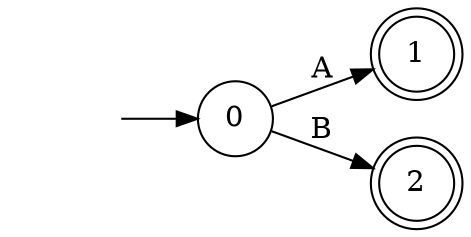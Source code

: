 digraph AFD {
    rankdir=LR;
    node [shape = circle];
    1 [shape=doublecircle];
    2 [shape=doublecircle];
    start [shape=plaintext,label=""];
    start -> 0;
    0 -> 1 [label="A"];
    0 -> 2 [label="B"];
}